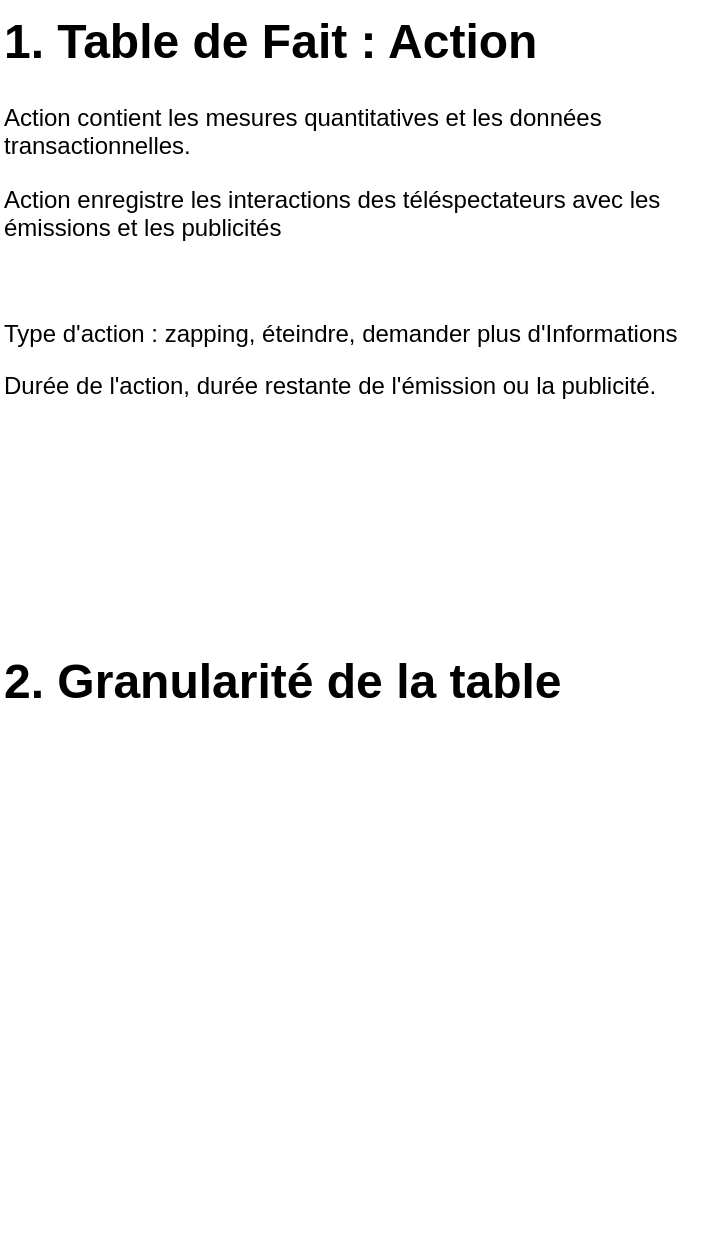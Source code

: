 <mxfile version="24.8.3" pages="4">
  <diagram id="Jc3dA74wgbEN4klZnayW" name="T_Faits">
    <mxGraphModel dx="1755" dy="749" grid="1" gridSize="10" guides="1" tooltips="1" connect="1" arrows="1" fold="1" page="1" pageScale="1" pageWidth="1169" pageHeight="827" math="0" shadow="0">
      <root>
        <mxCell id="0" />
        <mxCell id="1" parent="0" />
        <mxCell id="C0duEHI0nC4GZGa9vV8B-2" value="&lt;h1 style=&quot;margin-top: 0px;&quot;&gt;1. Table de Fait : Action&lt;/h1&gt;&lt;p&gt;Action contient les mesures quantitatives et les données transactionnelles.&lt;/p&gt;&lt;p&gt;Action enregistre les interactions des téléspectateurs avec les émissions et les publicités&lt;/p&gt;&lt;p&gt;&lt;br&gt;&lt;/p&gt;&lt;p&gt;Type d&#39;action : zapping, éteindre, demander plus d&#39;Informations&lt;/p&gt;&lt;p&gt;Durée de l&#39;action, durée restante de l&#39;émission ou la publicité.&lt;/p&gt;&lt;p&gt;&lt;br&gt;&lt;/p&gt;&lt;p&gt;&lt;br&gt;&lt;/p&gt;" style="text;html=1;whiteSpace=wrap;overflow=hidden;rounded=0;" vertex="1" parent="1">
          <mxGeometry x="-1120" y="40" width="350" height="300" as="geometry" />
        </mxCell>
        <mxCell id="C0duEHI0nC4GZGa9vV8B-3" value="&lt;h1 style=&quot;margin-top: 0px;&quot;&gt;2. Granularité de la table&lt;/h1&gt;&lt;p&gt;&lt;br&gt;&lt;/p&gt;&lt;p&gt;&lt;br&gt;&lt;/p&gt;&lt;p&gt;&lt;br&gt;&lt;/p&gt;" style="text;html=1;whiteSpace=wrap;overflow=hidden;rounded=0;" vertex="1" parent="1">
          <mxGeometry x="-1120" y="360" width="350" height="300" as="geometry" />
        </mxCell>
      </root>
    </mxGraphModel>
  </diagram>
  <diagram name="T_Dimensions" id="NBSAkkdlkh4iEh1oAEYa">
    <mxGraphModel dx="2595" dy="749" grid="1" gridSize="10" guides="1" tooltips="1" connect="1" arrows="1" fold="1" page="1" pageScale="1" pageWidth="1169" pageHeight="827" math="0" shadow="0">
      <root>
        <mxCell id="0" />
        <mxCell id="1" parent="0" />
        <mxCell id="2S9NqgQMEV8IKpl47q39-1" value="&lt;h1 style=&quot;margin-top: 0px;&quot;&gt;2. Dimension : DW&lt;/h1&gt;&lt;div style=&quot;margin-top: 3.12pt; margin-bottom: 0pt; margin-left: 0.38in; text-indent: -0.38in; direction: ltr; unicode-bidi: embed; word-break: normal; font-size: 15px;&quot;&gt;&lt;font style=&quot;font-size: 15px;&quot;&gt;&lt;span style=&quot;font-family: Arial;&quot;&gt;•&lt;/span&gt;&lt;span style=&quot;font-family: Calibri; font-weight: bold;&quot;&gt;Date&lt;/span&gt;&lt;span style=&quot;font-family: Calibri;&quot;&gt; (&lt;/span&gt;&lt;u style=&quot;&quot;&gt;&lt;span style=&quot;font-family: Calibri;&quot;&gt;CléDate&lt;/span&gt;&lt;/u&gt;&lt;span style=&quot;font-family: Calibri;&quot;&gt;, Année, Mois, &lt;/span&gt;&lt;span style=&quot;font-family: Calibri;&quot;&gt;JourDeMois&lt;/span&gt;&lt;span style=&quot;font-family: Calibri;&quot;&gt;, &lt;/span&gt;&lt;span style=&quot;font-family: Calibri;&quot;&gt;JourDeSemaine&lt;/span&gt;&lt;span style=&quot;font-family: Calibri;&quot;&gt;, &lt;/span&gt;&lt;span style=&quot;font-family: Calibri;&quot;&gt;TrancheHoraire&lt;/span&gt;&lt;span style=&quot;font-family: Calibri;&quot;&gt;, Heure, Minute)&lt;/span&gt;&lt;/font&gt;&lt;/div&gt;&lt;div style=&quot;margin-top: 3.12pt; margin-bottom: 0pt; margin-left: 0.38in; text-indent: -0.38in; direction: ltr; unicode-bidi: embed; word-break: normal; font-size: 15px;&quot;&gt;&lt;font style=&quot;font-size: 15px;&quot;&gt;&lt;font style=&quot;font-size: 15px;&quot;&gt;&lt;span style=&quot;mso-special-format:bullet;font-family:Arial&quot;&gt;•&lt;/span&gt;&lt;span style=&quot;font-family: Calibri; font-weight: bold;&quot;&gt;Foyer&lt;/span&gt;&lt;span style=&quot;font-family: Calibri;&quot;&gt; (&lt;/span&gt;&lt;u&gt;&lt;span style=&quot;font-family: Calibri;&quot;&gt;CléFoyer&lt;/span&gt;&lt;/u&gt;&lt;span style=&quot;font-family: Calibri;&quot;&gt;, &lt;/span&gt;&lt;span style=&quot;font-family: Calibri;&quot;&gt;NomAbonné&lt;/span&gt;&lt;span style=&quot;font-family: Calibri;&quot;&gt;, &lt;/span&gt;&lt;span style=&quot;font-family: Calibri;&quot;&gt;AnnéeNaissanceAbonné&lt;/span&gt;&lt;span style=&quot;font-family: Calibri;&quot;&gt;, Région, Département, District, Ville,&amp;nbsp;&lt;/span&gt;&lt;/font&gt;&lt;span style=&quot;font-family: Calibri; text-indent: -0.38in; background-color: initial;&quot;&gt;Quartier,&amp;nbsp;&lt;/span&gt;&lt;span style=&quot;text-indent: -0.38in; background-color: initial; font-family: Calibri;&quot;&gt;SituationFamille&lt;/span&gt;&lt;span style=&quot;text-indent: -0.38in; background-color: initial; font-family: Calibri;&quot;&gt;, &lt;/span&gt;&lt;span style=&quot;text-indent: -0.38in; background-color: initial; font-family: Calibri;&quot;&gt;RevenuFoyer&lt;/span&gt;&lt;span style=&quot;text-indent: -0.38in; background-color: initial; font-family: Calibri;&quot;&gt;, CS, &lt;/span&gt;&lt;span style=&quot;text-indent: -0.38in; background-color: initial; font-family: Calibri;&quot;&gt;NombreAdulte&lt;/span&gt;&lt;span style=&quot;text-indent: -0.38in; background-color: initial; font-family: Calibri;&quot;&gt;, &lt;/span&gt;&lt;span style=&quot;text-indent: -0.38in; background-color: initial; font-family: Calibri;&quot;&gt;NombreEnfant&lt;/span&gt;&lt;span style=&quot;text-indent: -0.38in; background-color: initial; font-family: Calibri;&quot;&gt;)&lt;/span&gt;&lt;/font&gt;&lt;/div&gt;&lt;p style=&quot;font-size: 15px;&quot;&gt;&lt;font style=&quot;font-size: 15px;&quot;&gt;&lt;br&gt;&lt;span style=&quot;text-indent: -0.38in; background-color: initial; font-family: Arial;&quot;&gt;•&lt;/span&gt;&lt;span style=&quot;text-indent: -0.38in; background-color: initial; font-family: Calibri; font-weight: bold;&quot;&gt;Emission&lt;/span&gt;&lt;span style=&quot;text-indent: -0.38in; background-color: initial; font-family: Calibri;&quot;&gt; (&lt;/span&gt;&lt;u style=&quot;text-indent: -0.38in; background-color: initial;&quot;&gt;&lt;span style=&quot;font-family: Calibri;&quot;&gt;CléEmission&lt;/span&gt;&lt;/u&gt;&lt;span style=&quot;text-indent: -0.38in; background-color: initial; font-family: Calibri;&quot;&gt;, Chaîne, &lt;/span&gt;&lt;span style=&quot;text-indent: -0.38in; background-color: initial; font-family: Calibri;&quot;&gt;DateDébut&lt;/span&gt;&lt;span style=&quot;text-indent: -0.38in; background-color: initial; font-family: Calibri;&quot;&gt;, &lt;/span&gt;&lt;span style=&quot;text-indent: -0.38in; background-color: initial; font-family: Calibri;&quot;&gt;DuréeSeconde&lt;/span&gt;&lt;span style=&quot;text-indent: -0.38in; background-color: initial; font-family: Calibri;&quot;&gt;, &lt;/span&gt;&lt;span style=&quot;text-indent: -0.38in; background-color: initial; font-family: Calibri;&quot;&gt;TypeEmission&lt;/span&gt;&lt;span style=&quot;text-indent: -0.38in; background-color: initial; font-family: Calibri;&quot;&gt;, Catégorie, Annonceur)&lt;/span&gt;&lt;/font&gt;&lt;/p&gt;&lt;p&gt;&lt;br&gt;&lt;/p&gt;" style="text;html=1;whiteSpace=wrap;overflow=hidden;rounded=0;" vertex="1" parent="1">
          <mxGeometry x="-1110" y="60" width="1030" height="150" as="geometry" />
        </mxCell>
        <mxCell id="lr771s7kxfpb9T7Rhikq-1" value="Date" style="swimlane;fontStyle=0;childLayout=stackLayout;horizontal=1;startSize=26;fillColor=none;horizontalStack=0;resizeParent=1;resizeParentMax=0;resizeLast=0;collapsible=1;marginBottom=0;whiteSpace=wrap;html=1;" vertex="1" parent="1">
          <mxGeometry x="-1080" y="314" width="140" height="234" as="geometry" />
        </mxCell>
        <mxCell id="lr771s7kxfpb9T7Rhikq-2" value="CléDate" style="text;strokeColor=none;fillColor=none;align=left;verticalAlign=top;spacingLeft=4;spacingRight=4;overflow=hidden;rotatable=0;points=[[0,0.5],[1,0.5]];portConstraint=eastwest;whiteSpace=wrap;html=1;" vertex="1" parent="lr771s7kxfpb9T7Rhikq-1">
          <mxGeometry y="26" width="140" height="26" as="geometry" />
        </mxCell>
        <mxCell id="lr771s7kxfpb9T7Rhikq-3" value="Année" style="text;strokeColor=none;fillColor=none;align=left;verticalAlign=top;spacingLeft=4;spacingRight=4;overflow=hidden;rotatable=0;points=[[0,0.5],[1,0.5]];portConstraint=eastwest;whiteSpace=wrap;html=1;" vertex="1" parent="lr771s7kxfpb9T7Rhikq-1">
          <mxGeometry y="52" width="140" height="26" as="geometry" />
        </mxCell>
        <mxCell id="lr771s7kxfpb9T7Rhikq-4" value="Mois" style="text;strokeColor=none;fillColor=none;align=left;verticalAlign=top;spacingLeft=4;spacingRight=4;overflow=hidden;rotatable=0;points=[[0,0.5],[1,0.5]];portConstraint=eastwest;whiteSpace=wrap;html=1;" vertex="1" parent="lr771s7kxfpb9T7Rhikq-1">
          <mxGeometry y="78" width="140" height="26" as="geometry" />
        </mxCell>
        <mxCell id="lr771s7kxfpb9T7Rhikq-5" value="JourDeMois" style="text;strokeColor=none;fillColor=none;align=left;verticalAlign=top;spacingLeft=4;spacingRight=4;overflow=hidden;rotatable=0;points=[[0,0.5],[1,0.5]];portConstraint=eastwest;whiteSpace=wrap;html=1;" vertex="1" parent="lr771s7kxfpb9T7Rhikq-1">
          <mxGeometry y="104" width="140" height="26" as="geometry" />
        </mxCell>
        <mxCell id="lr771s7kxfpb9T7Rhikq-6" value="JoursDeSemaine" style="text;strokeColor=none;fillColor=none;align=left;verticalAlign=top;spacingLeft=4;spacingRight=4;overflow=hidden;rotatable=0;points=[[0,0.5],[1,0.5]];portConstraint=eastwest;whiteSpace=wrap;html=1;" vertex="1" parent="lr771s7kxfpb9T7Rhikq-1">
          <mxGeometry y="130" width="140" height="26" as="geometry" />
        </mxCell>
        <mxCell id="lr771s7kxfpb9T7Rhikq-7" value="TrancheHoraire" style="text;strokeColor=none;fillColor=none;align=left;verticalAlign=top;spacingLeft=4;spacingRight=4;overflow=hidden;rotatable=0;points=[[0,0.5],[1,0.5]];portConstraint=eastwest;whiteSpace=wrap;html=1;" vertex="1" parent="lr771s7kxfpb9T7Rhikq-1">
          <mxGeometry y="156" width="140" height="26" as="geometry" />
        </mxCell>
        <mxCell id="lr771s7kxfpb9T7Rhikq-8" value="Heure" style="text;strokeColor=none;fillColor=none;align=left;verticalAlign=top;spacingLeft=4;spacingRight=4;overflow=hidden;rotatable=0;points=[[0,0.5],[1,0.5]];portConstraint=eastwest;whiteSpace=wrap;html=1;" vertex="1" parent="lr771s7kxfpb9T7Rhikq-1">
          <mxGeometry y="182" width="140" height="26" as="geometry" />
        </mxCell>
        <mxCell id="lr771s7kxfpb9T7Rhikq-9" value="Minutes" style="text;strokeColor=none;fillColor=none;align=left;verticalAlign=top;spacingLeft=4;spacingRight=4;overflow=hidden;rotatable=0;points=[[0,0.5],[1,0.5]];portConstraint=eastwest;whiteSpace=wrap;html=1;" vertex="1" parent="lr771s7kxfpb9T7Rhikq-1">
          <mxGeometry y="208" width="140" height="26" as="geometry" />
        </mxCell>
        <mxCell id="lr771s7kxfpb9T7Rhikq-10" value="Foyer" style="swimlane;fontStyle=0;childLayout=stackLayout;horizontal=1;startSize=26;fillColor=none;horizontalStack=0;resizeParent=1;resizeParentMax=0;resizeLast=0;collapsible=1;marginBottom=0;whiteSpace=wrap;html=1;" vertex="1" parent="1">
          <mxGeometry x="-860" y="280" width="140" height="364" as="geometry" />
        </mxCell>
        <mxCell id="lr771s7kxfpb9T7Rhikq-11" value="CléFoyer" style="text;strokeColor=none;fillColor=none;align=left;verticalAlign=top;spacingLeft=4;spacingRight=4;overflow=hidden;rotatable=0;points=[[0,0.5],[1,0.5]];portConstraint=eastwest;whiteSpace=wrap;html=1;" vertex="1" parent="lr771s7kxfpb9T7Rhikq-10">
          <mxGeometry y="26" width="140" height="26" as="geometry" />
        </mxCell>
        <mxCell id="lr771s7kxfpb9T7Rhikq-12" value="NomAbonné" style="text;strokeColor=none;fillColor=none;align=left;verticalAlign=top;spacingLeft=4;spacingRight=4;overflow=hidden;rotatable=0;points=[[0,0.5],[1,0.5]];portConstraint=eastwest;whiteSpace=wrap;html=1;" vertex="1" parent="lr771s7kxfpb9T7Rhikq-10">
          <mxGeometry y="52" width="140" height="26" as="geometry" />
        </mxCell>
        <mxCell id="lr771s7kxfpb9T7Rhikq-13" value="NombreAdulte" style="text;strokeColor=none;fillColor=none;align=left;verticalAlign=top;spacingLeft=4;spacingRight=4;overflow=hidden;rotatable=0;points=[[0,0.5],[1,0.5]];portConstraint=eastwest;whiteSpace=wrap;html=1;" vertex="1" parent="lr771s7kxfpb9T7Rhikq-10">
          <mxGeometry y="78" width="140" height="26" as="geometry" />
        </mxCell>
        <mxCell id="lr771s7kxfpb9T7Rhikq-14" value="Région" style="text;strokeColor=none;fillColor=none;align=left;verticalAlign=top;spacingLeft=4;spacingRight=4;overflow=hidden;rotatable=0;points=[[0,0.5],[1,0.5]];portConstraint=eastwest;whiteSpace=wrap;html=1;" vertex="1" parent="lr771s7kxfpb9T7Rhikq-10">
          <mxGeometry y="104" width="140" height="26" as="geometry" />
        </mxCell>
        <mxCell id="lr771s7kxfpb9T7Rhikq-15" value="Département" style="text;strokeColor=none;fillColor=none;align=left;verticalAlign=top;spacingLeft=4;spacingRight=4;overflow=hidden;rotatable=0;points=[[0,0.5],[1,0.5]];portConstraint=eastwest;whiteSpace=wrap;html=1;" vertex="1" parent="lr771s7kxfpb9T7Rhikq-10">
          <mxGeometry y="130" width="140" height="26" as="geometry" />
        </mxCell>
        <mxCell id="lr771s7kxfpb9T7Rhikq-16" value="District" style="text;strokeColor=none;fillColor=none;align=left;verticalAlign=top;spacingLeft=4;spacingRight=4;overflow=hidden;rotatable=0;points=[[0,0.5],[1,0.5]];portConstraint=eastwest;whiteSpace=wrap;html=1;" vertex="1" parent="lr771s7kxfpb9T7Rhikq-10">
          <mxGeometry y="156" width="140" height="26" as="geometry" />
        </mxCell>
        <mxCell id="lr771s7kxfpb9T7Rhikq-17" value="Ville" style="text;strokeColor=none;fillColor=none;align=left;verticalAlign=top;spacingLeft=4;spacingRight=4;overflow=hidden;rotatable=0;points=[[0,0.5],[1,0.5]];portConstraint=eastwest;whiteSpace=wrap;html=1;" vertex="1" parent="lr771s7kxfpb9T7Rhikq-10">
          <mxGeometry y="182" width="140" height="26" as="geometry" />
        </mxCell>
        <mxCell id="lr771s7kxfpb9T7Rhikq-18" value="Quartier" style="text;strokeColor=none;fillColor=none;align=left;verticalAlign=top;spacingLeft=4;spacingRight=4;overflow=hidden;rotatable=0;points=[[0,0.5],[1,0.5]];portConstraint=eastwest;whiteSpace=wrap;html=1;" vertex="1" parent="lr771s7kxfpb9T7Rhikq-10">
          <mxGeometry y="208" width="140" height="26" as="geometry" />
        </mxCell>
        <mxCell id="lr771s7kxfpb9T7Rhikq-19" value="SituationFamille" style="text;strokeColor=none;fillColor=none;align=left;verticalAlign=top;spacingLeft=4;spacingRight=4;overflow=hidden;rotatable=0;points=[[0,0.5],[1,0.5]];portConstraint=eastwest;whiteSpace=wrap;html=1;" vertex="1" parent="lr771s7kxfpb9T7Rhikq-10">
          <mxGeometry y="234" width="140" height="26" as="geometry" />
        </mxCell>
        <mxCell id="lr771s7kxfpb9T7Rhikq-20" value="RevenuFoyer" style="text;strokeColor=none;fillColor=none;align=left;verticalAlign=top;spacingLeft=4;spacingRight=4;overflow=hidden;rotatable=0;points=[[0,0.5],[1,0.5]];portConstraint=eastwest;whiteSpace=wrap;html=1;" vertex="1" parent="lr771s7kxfpb9T7Rhikq-10">
          <mxGeometry y="260" width="140" height="26" as="geometry" />
        </mxCell>
        <mxCell id="lr771s7kxfpb9T7Rhikq-21" value="Cs" style="text;strokeColor=none;fillColor=none;align=left;verticalAlign=top;spacingLeft=4;spacingRight=4;overflow=hidden;rotatable=0;points=[[0,0.5],[1,0.5]];portConstraint=eastwest;whiteSpace=wrap;html=1;" vertex="1" parent="lr771s7kxfpb9T7Rhikq-10">
          <mxGeometry y="286" width="140" height="26" as="geometry" />
        </mxCell>
        <mxCell id="lr771s7kxfpb9T7Rhikq-22" value="NombreAdulte" style="text;strokeColor=none;fillColor=none;align=left;verticalAlign=top;spacingLeft=4;spacingRight=4;overflow=hidden;rotatable=0;points=[[0,0.5],[1,0.5]];portConstraint=eastwest;whiteSpace=wrap;html=1;" vertex="1" parent="lr771s7kxfpb9T7Rhikq-10">
          <mxGeometry y="312" width="140" height="26" as="geometry" />
        </mxCell>
        <mxCell id="lr771s7kxfpb9T7Rhikq-23" value="NombreEnfant" style="text;strokeColor=none;fillColor=none;align=left;verticalAlign=top;spacingLeft=4;spacingRight=4;overflow=hidden;rotatable=0;points=[[0,0.5],[1,0.5]];portConstraint=eastwest;whiteSpace=wrap;html=1;" vertex="1" parent="lr771s7kxfpb9T7Rhikq-10">
          <mxGeometry y="338" width="140" height="26" as="geometry" />
        </mxCell>
        <mxCell id="lr771s7kxfpb9T7Rhikq-24" value="Emission" style="swimlane;fontStyle=0;childLayout=stackLayout;horizontal=1;startSize=26;fillColor=none;horizontalStack=0;resizeParent=1;resizeParentMax=0;resizeLast=0;collapsible=1;marginBottom=0;whiteSpace=wrap;html=1;" vertex="1" parent="1">
          <mxGeometry x="-640" y="449" width="140" height="208" as="geometry" />
        </mxCell>
        <mxCell id="lr771s7kxfpb9T7Rhikq-25" value="CléEmission" style="text;strokeColor=none;fillColor=none;align=left;verticalAlign=top;spacingLeft=4;spacingRight=4;overflow=hidden;rotatable=0;points=[[0,0.5],[1,0.5]];portConstraint=eastwest;whiteSpace=wrap;html=1;" vertex="1" parent="lr771s7kxfpb9T7Rhikq-24">
          <mxGeometry y="26" width="140" height="26" as="geometry" />
        </mxCell>
        <mxCell id="lr771s7kxfpb9T7Rhikq-26" value="Chaîne" style="text;strokeColor=none;fillColor=none;align=left;verticalAlign=top;spacingLeft=4;spacingRight=4;overflow=hidden;rotatable=0;points=[[0,0.5],[1,0.5]];portConstraint=eastwest;whiteSpace=wrap;html=1;" vertex="1" parent="lr771s7kxfpb9T7Rhikq-24">
          <mxGeometry y="52" width="140" height="26" as="geometry" />
        </mxCell>
        <mxCell id="lr771s7kxfpb9T7Rhikq-27" value="DateDébut" style="text;strokeColor=none;fillColor=none;align=left;verticalAlign=top;spacingLeft=4;spacingRight=4;overflow=hidden;rotatable=0;points=[[0,0.5],[1,0.5]];portConstraint=eastwest;whiteSpace=wrap;html=1;" vertex="1" parent="lr771s7kxfpb9T7Rhikq-24">
          <mxGeometry y="78" width="140" height="26" as="geometry" />
        </mxCell>
        <mxCell id="lr771s7kxfpb9T7Rhikq-28" value="DuréeSeconde" style="text;strokeColor=none;fillColor=none;align=left;verticalAlign=top;spacingLeft=4;spacingRight=4;overflow=hidden;rotatable=0;points=[[0,0.5],[1,0.5]];portConstraint=eastwest;whiteSpace=wrap;html=1;" vertex="1" parent="lr771s7kxfpb9T7Rhikq-24">
          <mxGeometry y="104" width="140" height="26" as="geometry" />
        </mxCell>
        <mxCell id="lr771s7kxfpb9T7Rhikq-29" value="TypeEmission" style="text;strokeColor=none;fillColor=none;align=left;verticalAlign=top;spacingLeft=4;spacingRight=4;overflow=hidden;rotatable=0;points=[[0,0.5],[1,0.5]];portConstraint=eastwest;whiteSpace=wrap;html=1;" vertex="1" parent="lr771s7kxfpb9T7Rhikq-24">
          <mxGeometry y="130" width="140" height="26" as="geometry" />
        </mxCell>
        <mxCell id="lr771s7kxfpb9T7Rhikq-30" value="Catégorie" style="text;strokeColor=none;fillColor=none;align=left;verticalAlign=top;spacingLeft=4;spacingRight=4;overflow=hidden;rotatable=0;points=[[0,0.5],[1,0.5]];portConstraint=eastwest;whiteSpace=wrap;html=1;" vertex="1" parent="lr771s7kxfpb9T7Rhikq-24">
          <mxGeometry y="156" width="140" height="26" as="geometry" />
        </mxCell>
        <mxCell id="lr771s7kxfpb9T7Rhikq-31" value="Annonceur" style="text;strokeColor=none;fillColor=none;align=left;verticalAlign=top;spacingLeft=4;spacingRight=4;overflow=hidden;rotatable=0;points=[[0,0.5],[1,0.5]];portConstraint=eastwest;whiteSpace=wrap;html=1;" vertex="1" parent="lr771s7kxfpb9T7Rhikq-24">
          <mxGeometry y="182" width="140" height="26" as="geometry" />
        </mxCell>
        <mxCell id="lr771s7kxfpb9T7Rhikq-32" value="Action" style="swimlane;fontStyle=0;childLayout=stackLayout;horizontal=1;startSize=26;fillColor=none;horizontalStack=0;resizeParent=1;resizeParentMax=0;resizeLast=0;collapsible=1;marginBottom=0;whiteSpace=wrap;html=1;" vertex="1" parent="1">
          <mxGeometry x="-430" y="514" width="140" height="182" as="geometry" />
        </mxCell>
        <mxCell id="lr771s7kxfpb9T7Rhikq-33" value="CléDate" style="text;strokeColor=none;fillColor=none;align=left;verticalAlign=top;spacingLeft=4;spacingRight=4;overflow=hidden;rotatable=0;points=[[0,0.5],[1,0.5]];portConstraint=eastwest;whiteSpace=wrap;html=1;" vertex="1" parent="lr771s7kxfpb9T7Rhikq-32">
          <mxGeometry y="26" width="140" height="26" as="geometry" />
        </mxCell>
        <mxCell id="lr771s7kxfpb9T7Rhikq-34" value="CléFoyer" style="text;strokeColor=none;fillColor=none;align=left;verticalAlign=top;spacingLeft=4;spacingRight=4;overflow=hidden;rotatable=0;points=[[0,0.5],[1,0.5]];portConstraint=eastwest;whiteSpace=wrap;html=1;" vertex="1" parent="lr771s7kxfpb9T7Rhikq-32">
          <mxGeometry y="52" width="140" height="26" as="geometry" />
        </mxCell>
        <mxCell id="lr771s7kxfpb9T7Rhikq-35" value="CléEmission" style="text;strokeColor=none;fillColor=none;align=left;verticalAlign=top;spacingLeft=4;spacingRight=4;overflow=hidden;rotatable=0;points=[[0,0.5],[1,0.5]];portConstraint=eastwest;whiteSpace=wrap;html=1;" vertex="1" parent="lr771s7kxfpb9T7Rhikq-32">
          <mxGeometry y="78" width="140" height="26" as="geometry" />
        </mxCell>
        <mxCell id="lr771s7kxfpb9T7Rhikq-36" value="TypeAction" style="text;strokeColor=none;fillColor=none;align=left;verticalAlign=top;spacingLeft=4;spacingRight=4;overflow=hidden;rotatable=0;points=[[0,0.5],[1,0.5]];portConstraint=eastwest;whiteSpace=wrap;html=1;" vertex="1" parent="lr771s7kxfpb9T7Rhikq-32">
          <mxGeometry y="104" width="140" height="26" as="geometry" />
        </mxCell>
        <mxCell id="lr771s7kxfpb9T7Rhikq-37" value="DuréeAction" style="text;strokeColor=none;fillColor=none;align=left;verticalAlign=top;spacingLeft=4;spacingRight=4;overflow=hidden;rotatable=0;points=[[0,0.5],[1,0.5]];portConstraint=eastwest;whiteSpace=wrap;html=1;" vertex="1" parent="lr771s7kxfpb9T7Rhikq-32">
          <mxGeometry y="130" width="140" height="26" as="geometry" />
        </mxCell>
        <mxCell id="lr771s7kxfpb9T7Rhikq-38" value="DuréeRestante" style="text;strokeColor=none;fillColor=none;align=left;verticalAlign=top;spacingLeft=4;spacingRight=4;overflow=hidden;rotatable=0;points=[[0,0.5],[1,0.5]];portConstraint=eastwest;whiteSpace=wrap;html=1;" vertex="1" parent="lr771s7kxfpb9T7Rhikq-32">
          <mxGeometry y="156" width="140" height="26" as="geometry" />
        </mxCell>
      </root>
    </mxGraphModel>
  </diagram>
  <diagram id="wRgZQGKLZL-WSiqT8U2n" name="Modèle en Etoile">
    <mxGraphModel dx="1426" dy="749" grid="1" gridSize="10" guides="1" tooltips="1" connect="1" arrows="1" fold="1" page="1" pageScale="1" pageWidth="1169" pageHeight="827" math="0" shadow="0">
      <root>
        <mxCell id="0" />
        <mxCell id="1" parent="0" />
        <mxCell id="DivL56Sg8IcuyM82xLyR-1" value="Date" style="swimlane;fontStyle=0;childLayout=stackLayout;horizontal=1;startSize=26;fillColor=none;horizontalStack=0;resizeParent=1;resizeParentMax=0;resizeLast=0;collapsible=1;marginBottom=0;whiteSpace=wrap;html=1;" vertex="1" parent="1">
          <mxGeometry x="40" y="160" width="140" height="234" as="geometry" />
        </mxCell>
        <mxCell id="DivL56Sg8IcuyM82xLyR-2" value="CléDate" style="text;strokeColor=none;fillColor=none;align=left;verticalAlign=top;spacingLeft=4;spacingRight=4;overflow=hidden;rotatable=0;points=[[0,0.5],[1,0.5]];portConstraint=eastwest;whiteSpace=wrap;html=1;" vertex="1" parent="DivL56Sg8IcuyM82xLyR-1">
          <mxGeometry y="26" width="140" height="26" as="geometry" />
        </mxCell>
        <mxCell id="DivL56Sg8IcuyM82xLyR-3" value="Année" style="text;strokeColor=none;fillColor=none;align=left;verticalAlign=top;spacingLeft=4;spacingRight=4;overflow=hidden;rotatable=0;points=[[0,0.5],[1,0.5]];portConstraint=eastwest;whiteSpace=wrap;html=1;" vertex="1" parent="DivL56Sg8IcuyM82xLyR-1">
          <mxGeometry y="52" width="140" height="26" as="geometry" />
        </mxCell>
        <mxCell id="DivL56Sg8IcuyM82xLyR-4" value="Mois" style="text;strokeColor=none;fillColor=none;align=left;verticalAlign=top;spacingLeft=4;spacingRight=4;overflow=hidden;rotatable=0;points=[[0,0.5],[1,0.5]];portConstraint=eastwest;whiteSpace=wrap;html=1;" vertex="1" parent="DivL56Sg8IcuyM82xLyR-1">
          <mxGeometry y="78" width="140" height="26" as="geometry" />
        </mxCell>
        <mxCell id="DivL56Sg8IcuyM82xLyR-5" value="JourDeMois" style="text;strokeColor=none;fillColor=none;align=left;verticalAlign=top;spacingLeft=4;spacingRight=4;overflow=hidden;rotatable=0;points=[[0,0.5],[1,0.5]];portConstraint=eastwest;whiteSpace=wrap;html=1;" vertex="1" parent="DivL56Sg8IcuyM82xLyR-1">
          <mxGeometry y="104" width="140" height="26" as="geometry" />
        </mxCell>
        <mxCell id="DivL56Sg8IcuyM82xLyR-6" value="JoursDeSemaine" style="text;strokeColor=none;fillColor=none;align=left;verticalAlign=top;spacingLeft=4;spacingRight=4;overflow=hidden;rotatable=0;points=[[0,0.5],[1,0.5]];portConstraint=eastwest;whiteSpace=wrap;html=1;" vertex="1" parent="DivL56Sg8IcuyM82xLyR-1">
          <mxGeometry y="130" width="140" height="26" as="geometry" />
        </mxCell>
        <mxCell id="DivL56Sg8IcuyM82xLyR-7" value="TrancheHoraire" style="text;strokeColor=none;fillColor=none;align=left;verticalAlign=top;spacingLeft=4;spacingRight=4;overflow=hidden;rotatable=0;points=[[0,0.5],[1,0.5]];portConstraint=eastwest;whiteSpace=wrap;html=1;" vertex="1" parent="DivL56Sg8IcuyM82xLyR-1">
          <mxGeometry y="156" width="140" height="26" as="geometry" />
        </mxCell>
        <mxCell id="DivL56Sg8IcuyM82xLyR-8" value="Heure" style="text;strokeColor=none;fillColor=none;align=left;verticalAlign=top;spacingLeft=4;spacingRight=4;overflow=hidden;rotatable=0;points=[[0,0.5],[1,0.5]];portConstraint=eastwest;whiteSpace=wrap;html=1;" vertex="1" parent="DivL56Sg8IcuyM82xLyR-1">
          <mxGeometry y="182" width="140" height="26" as="geometry" />
        </mxCell>
        <mxCell id="DivL56Sg8IcuyM82xLyR-9" value="Minutes" style="text;strokeColor=none;fillColor=none;align=left;verticalAlign=top;spacingLeft=4;spacingRight=4;overflow=hidden;rotatable=0;points=[[0,0.5],[1,0.5]];portConstraint=eastwest;whiteSpace=wrap;html=1;" vertex="1" parent="DivL56Sg8IcuyM82xLyR-1">
          <mxGeometry y="208" width="140" height="26" as="geometry" />
        </mxCell>
        <mxCell id="DivL56Sg8IcuyM82xLyR-10" value="Foyer" style="swimlane;fontStyle=0;childLayout=stackLayout;horizontal=1;startSize=26;fillColor=none;horizontalStack=0;resizeParent=1;resizeParentMax=0;resizeLast=0;collapsible=1;marginBottom=0;whiteSpace=wrap;html=1;" vertex="1" parent="1">
          <mxGeometry x="920" y="160" width="140" height="364" as="geometry" />
        </mxCell>
        <mxCell id="DivL56Sg8IcuyM82xLyR-11" value="CléFoyer" style="text;strokeColor=none;fillColor=none;align=left;verticalAlign=top;spacingLeft=4;spacingRight=4;overflow=hidden;rotatable=0;points=[[0,0.5],[1,0.5]];portConstraint=eastwest;whiteSpace=wrap;html=1;" vertex="1" parent="DivL56Sg8IcuyM82xLyR-10">
          <mxGeometry y="26" width="140" height="26" as="geometry" />
        </mxCell>
        <mxCell id="DivL56Sg8IcuyM82xLyR-12" value="NomAbonné" style="text;strokeColor=none;fillColor=none;align=left;verticalAlign=top;spacingLeft=4;spacingRight=4;overflow=hidden;rotatable=0;points=[[0,0.5],[1,0.5]];portConstraint=eastwest;whiteSpace=wrap;html=1;" vertex="1" parent="DivL56Sg8IcuyM82xLyR-10">
          <mxGeometry y="52" width="140" height="26" as="geometry" />
        </mxCell>
        <mxCell id="DivL56Sg8IcuyM82xLyR-13" value="NombreAdulte" style="text;strokeColor=none;fillColor=none;align=left;verticalAlign=top;spacingLeft=4;spacingRight=4;overflow=hidden;rotatable=0;points=[[0,0.5],[1,0.5]];portConstraint=eastwest;whiteSpace=wrap;html=1;" vertex="1" parent="DivL56Sg8IcuyM82xLyR-10">
          <mxGeometry y="78" width="140" height="26" as="geometry" />
        </mxCell>
        <mxCell id="DivL56Sg8IcuyM82xLyR-14" value="Région" style="text;strokeColor=none;fillColor=none;align=left;verticalAlign=top;spacingLeft=4;spacingRight=4;overflow=hidden;rotatable=0;points=[[0,0.5],[1,0.5]];portConstraint=eastwest;whiteSpace=wrap;html=1;" vertex="1" parent="DivL56Sg8IcuyM82xLyR-10">
          <mxGeometry y="104" width="140" height="26" as="geometry" />
        </mxCell>
        <mxCell id="DivL56Sg8IcuyM82xLyR-15" value="Département" style="text;strokeColor=none;fillColor=none;align=left;verticalAlign=top;spacingLeft=4;spacingRight=4;overflow=hidden;rotatable=0;points=[[0,0.5],[1,0.5]];portConstraint=eastwest;whiteSpace=wrap;html=1;" vertex="1" parent="DivL56Sg8IcuyM82xLyR-10">
          <mxGeometry y="130" width="140" height="26" as="geometry" />
        </mxCell>
        <mxCell id="DivL56Sg8IcuyM82xLyR-16" value="District" style="text;strokeColor=none;fillColor=none;align=left;verticalAlign=top;spacingLeft=4;spacingRight=4;overflow=hidden;rotatable=0;points=[[0,0.5],[1,0.5]];portConstraint=eastwest;whiteSpace=wrap;html=1;" vertex="1" parent="DivL56Sg8IcuyM82xLyR-10">
          <mxGeometry y="156" width="140" height="26" as="geometry" />
        </mxCell>
        <mxCell id="DivL56Sg8IcuyM82xLyR-17" value="Ville" style="text;strokeColor=none;fillColor=none;align=left;verticalAlign=top;spacingLeft=4;spacingRight=4;overflow=hidden;rotatable=0;points=[[0,0.5],[1,0.5]];portConstraint=eastwest;whiteSpace=wrap;html=1;" vertex="1" parent="DivL56Sg8IcuyM82xLyR-10">
          <mxGeometry y="182" width="140" height="26" as="geometry" />
        </mxCell>
        <mxCell id="DivL56Sg8IcuyM82xLyR-18" value="Quartier" style="text;strokeColor=none;fillColor=none;align=left;verticalAlign=top;spacingLeft=4;spacingRight=4;overflow=hidden;rotatable=0;points=[[0,0.5],[1,0.5]];portConstraint=eastwest;whiteSpace=wrap;html=1;" vertex="1" parent="DivL56Sg8IcuyM82xLyR-10">
          <mxGeometry y="208" width="140" height="26" as="geometry" />
        </mxCell>
        <mxCell id="DivL56Sg8IcuyM82xLyR-19" value="SituationFamille" style="text;strokeColor=none;fillColor=none;align=left;verticalAlign=top;spacingLeft=4;spacingRight=4;overflow=hidden;rotatable=0;points=[[0,0.5],[1,0.5]];portConstraint=eastwest;whiteSpace=wrap;html=1;" vertex="1" parent="DivL56Sg8IcuyM82xLyR-10">
          <mxGeometry y="234" width="140" height="26" as="geometry" />
        </mxCell>
        <mxCell id="DivL56Sg8IcuyM82xLyR-20" value="RevenuFoyer" style="text;strokeColor=none;fillColor=none;align=left;verticalAlign=top;spacingLeft=4;spacingRight=4;overflow=hidden;rotatable=0;points=[[0,0.5],[1,0.5]];portConstraint=eastwest;whiteSpace=wrap;html=1;" vertex="1" parent="DivL56Sg8IcuyM82xLyR-10">
          <mxGeometry y="260" width="140" height="26" as="geometry" />
        </mxCell>
        <mxCell id="DivL56Sg8IcuyM82xLyR-21" value="Cs" style="text;strokeColor=none;fillColor=none;align=left;verticalAlign=top;spacingLeft=4;spacingRight=4;overflow=hidden;rotatable=0;points=[[0,0.5],[1,0.5]];portConstraint=eastwest;whiteSpace=wrap;html=1;" vertex="1" parent="DivL56Sg8IcuyM82xLyR-10">
          <mxGeometry y="286" width="140" height="26" as="geometry" />
        </mxCell>
        <mxCell id="DivL56Sg8IcuyM82xLyR-22" value="NombreAdulte" style="text;strokeColor=none;fillColor=none;align=left;verticalAlign=top;spacingLeft=4;spacingRight=4;overflow=hidden;rotatable=0;points=[[0,0.5],[1,0.5]];portConstraint=eastwest;whiteSpace=wrap;html=1;" vertex="1" parent="DivL56Sg8IcuyM82xLyR-10">
          <mxGeometry y="312" width="140" height="26" as="geometry" />
        </mxCell>
        <mxCell id="DivL56Sg8IcuyM82xLyR-23" value="NombreEnfant" style="text;strokeColor=none;fillColor=none;align=left;verticalAlign=top;spacingLeft=4;spacingRight=4;overflow=hidden;rotatable=0;points=[[0,0.5],[1,0.5]];portConstraint=eastwest;whiteSpace=wrap;html=1;" vertex="1" parent="DivL56Sg8IcuyM82xLyR-10">
          <mxGeometry y="338" width="140" height="26" as="geometry" />
        </mxCell>
        <mxCell id="DivL56Sg8IcuyM82xLyR-24" value="Emission" style="swimlane;fontStyle=0;childLayout=stackLayout;horizontal=1;startSize=26;fillColor=none;horizontalStack=0;resizeParent=1;resizeParentMax=0;resizeLast=0;collapsible=1;marginBottom=0;whiteSpace=wrap;html=1;" vertex="1" parent="1">
          <mxGeometry x="490" y="570" width="140" height="208" as="geometry" />
        </mxCell>
        <mxCell id="DivL56Sg8IcuyM82xLyR-25" value="CléEmission" style="text;strokeColor=none;fillColor=none;align=left;verticalAlign=top;spacingLeft=4;spacingRight=4;overflow=hidden;rotatable=0;points=[[0,0.5],[1,0.5]];portConstraint=eastwest;whiteSpace=wrap;html=1;" vertex="1" parent="DivL56Sg8IcuyM82xLyR-24">
          <mxGeometry y="26" width="140" height="26" as="geometry" />
        </mxCell>
        <mxCell id="DivL56Sg8IcuyM82xLyR-26" value="Chaîne" style="text;strokeColor=none;fillColor=none;align=left;verticalAlign=top;spacingLeft=4;spacingRight=4;overflow=hidden;rotatable=0;points=[[0,0.5],[1,0.5]];portConstraint=eastwest;whiteSpace=wrap;html=1;" vertex="1" parent="DivL56Sg8IcuyM82xLyR-24">
          <mxGeometry y="52" width="140" height="26" as="geometry" />
        </mxCell>
        <mxCell id="DivL56Sg8IcuyM82xLyR-27" value="DateDébut" style="text;strokeColor=none;fillColor=none;align=left;verticalAlign=top;spacingLeft=4;spacingRight=4;overflow=hidden;rotatable=0;points=[[0,0.5],[1,0.5]];portConstraint=eastwest;whiteSpace=wrap;html=1;" vertex="1" parent="DivL56Sg8IcuyM82xLyR-24">
          <mxGeometry y="78" width="140" height="26" as="geometry" />
        </mxCell>
        <mxCell id="DivL56Sg8IcuyM82xLyR-28" value="DuréeSeconde" style="text;strokeColor=none;fillColor=none;align=left;verticalAlign=top;spacingLeft=4;spacingRight=4;overflow=hidden;rotatable=0;points=[[0,0.5],[1,0.5]];portConstraint=eastwest;whiteSpace=wrap;html=1;" vertex="1" parent="DivL56Sg8IcuyM82xLyR-24">
          <mxGeometry y="104" width="140" height="26" as="geometry" />
        </mxCell>
        <mxCell id="DivL56Sg8IcuyM82xLyR-29" value="TypeEmission" style="text;strokeColor=none;fillColor=none;align=left;verticalAlign=top;spacingLeft=4;spacingRight=4;overflow=hidden;rotatable=0;points=[[0,0.5],[1,0.5]];portConstraint=eastwest;whiteSpace=wrap;html=1;" vertex="1" parent="DivL56Sg8IcuyM82xLyR-24">
          <mxGeometry y="130" width="140" height="26" as="geometry" />
        </mxCell>
        <mxCell id="DivL56Sg8IcuyM82xLyR-30" value="Catégorie" style="text;strokeColor=none;fillColor=none;align=left;verticalAlign=top;spacingLeft=4;spacingRight=4;overflow=hidden;rotatable=0;points=[[0,0.5],[1,0.5]];portConstraint=eastwest;whiteSpace=wrap;html=1;" vertex="1" parent="DivL56Sg8IcuyM82xLyR-24">
          <mxGeometry y="156" width="140" height="26" as="geometry" />
        </mxCell>
        <mxCell id="DivL56Sg8IcuyM82xLyR-31" value="Annonceur" style="text;strokeColor=none;fillColor=none;align=left;verticalAlign=top;spacingLeft=4;spacingRight=4;overflow=hidden;rotatable=0;points=[[0,0.5],[1,0.5]];portConstraint=eastwest;whiteSpace=wrap;html=1;" vertex="1" parent="DivL56Sg8IcuyM82xLyR-24">
          <mxGeometry y="182" width="140" height="26" as="geometry" />
        </mxCell>
        <mxCell id="DivL56Sg8IcuyM82xLyR-32" value="Action" style="swimlane;fontStyle=0;childLayout=stackLayout;horizontal=1;startSize=26;fillColor=none;horizontalStack=0;resizeParent=1;resizeParentMax=0;resizeLast=0;collapsible=1;marginBottom=0;whiteSpace=wrap;html=1;" vertex="1" parent="1">
          <mxGeometry x="500" y="180" width="140" height="182" as="geometry" />
        </mxCell>
        <mxCell id="DivL56Sg8IcuyM82xLyR-33" value="CléDate" style="text;strokeColor=none;fillColor=none;align=left;verticalAlign=top;spacingLeft=4;spacingRight=4;overflow=hidden;rotatable=0;points=[[0,0.5],[1,0.5]];portConstraint=eastwest;whiteSpace=wrap;html=1;" vertex="1" parent="DivL56Sg8IcuyM82xLyR-32">
          <mxGeometry y="26" width="140" height="26" as="geometry" />
        </mxCell>
        <mxCell id="DivL56Sg8IcuyM82xLyR-34" value="CléFoyer" style="text;strokeColor=none;fillColor=none;align=left;verticalAlign=top;spacingLeft=4;spacingRight=4;overflow=hidden;rotatable=0;points=[[0,0.5],[1,0.5]];portConstraint=eastwest;whiteSpace=wrap;html=1;" vertex="1" parent="DivL56Sg8IcuyM82xLyR-32">
          <mxGeometry y="52" width="140" height="26" as="geometry" />
        </mxCell>
        <mxCell id="DivL56Sg8IcuyM82xLyR-35" value="CléEmission" style="text;strokeColor=none;fillColor=none;align=left;verticalAlign=top;spacingLeft=4;spacingRight=4;overflow=hidden;rotatable=0;points=[[0,0.5],[1,0.5]];portConstraint=eastwest;whiteSpace=wrap;html=1;" vertex="1" parent="DivL56Sg8IcuyM82xLyR-32">
          <mxGeometry y="78" width="140" height="26" as="geometry" />
        </mxCell>
        <mxCell id="DivL56Sg8IcuyM82xLyR-36" value="TypeAction" style="text;strokeColor=none;fillColor=none;align=left;verticalAlign=top;spacingLeft=4;spacingRight=4;overflow=hidden;rotatable=0;points=[[0,0.5],[1,0.5]];portConstraint=eastwest;whiteSpace=wrap;html=1;" vertex="1" parent="DivL56Sg8IcuyM82xLyR-32">
          <mxGeometry y="104" width="140" height="26" as="geometry" />
        </mxCell>
        <mxCell id="DivL56Sg8IcuyM82xLyR-37" value="DuréeAction" style="text;strokeColor=none;fillColor=none;align=left;verticalAlign=top;spacingLeft=4;spacingRight=4;overflow=hidden;rotatable=0;points=[[0,0.5],[1,0.5]];portConstraint=eastwest;whiteSpace=wrap;html=1;" vertex="1" parent="DivL56Sg8IcuyM82xLyR-32">
          <mxGeometry y="130" width="140" height="26" as="geometry" />
        </mxCell>
        <mxCell id="DivL56Sg8IcuyM82xLyR-38" value="DuréeRestante" style="text;strokeColor=none;fillColor=none;align=left;verticalAlign=top;spacingLeft=4;spacingRight=4;overflow=hidden;rotatable=0;points=[[0,0.5],[1,0.5]];portConstraint=eastwest;whiteSpace=wrap;html=1;" vertex="1" parent="DivL56Sg8IcuyM82xLyR-32">
          <mxGeometry y="156" width="140" height="26" as="geometry" />
        </mxCell>
        <mxCell id="DivL56Sg8IcuyM82xLyR-39" value="" style="endArrow=classic;html=1;rounded=0;exitX=1;exitY=0.5;exitDx=0;exitDy=0;entryX=0;entryY=0.5;entryDx=0;entryDy=0;" edge="1" parent="1" source="DivL56Sg8IcuyM82xLyR-5" target="DivL56Sg8IcuyM82xLyR-35">
          <mxGeometry width="50" height="50" relative="1" as="geometry">
            <mxPoint x="260" y="302" as="sourcePoint" />
            <mxPoint x="310" y="252" as="targetPoint" />
          </mxGeometry>
        </mxCell>
        <mxCell id="DivL56Sg8IcuyM82xLyR-40" value="" style="endArrow=classic;html=1;rounded=0;entryX=0.486;entryY=1.038;entryDx=0;entryDy=0;entryPerimeter=0;exitX=0.5;exitY=0;exitDx=0;exitDy=0;" edge="1" parent="1" source="DivL56Sg8IcuyM82xLyR-24" target="DivL56Sg8IcuyM82xLyR-38">
          <mxGeometry width="50" height="50" relative="1" as="geometry">
            <mxPoint x="510" y="490" as="sourcePoint" />
            <mxPoint x="560" y="440" as="targetPoint" />
          </mxGeometry>
        </mxCell>
        <mxCell id="DivL56Sg8IcuyM82xLyR-41" value="" style="endArrow=classic;html=1;rounded=0;exitX=0;exitY=0.5;exitDx=0;exitDy=0;entryX=1;entryY=0.5;entryDx=0;entryDy=0;" edge="1" parent="1" source="DivL56Sg8IcuyM82xLyR-16" target="DivL56Sg8IcuyM82xLyR-35">
          <mxGeometry width="50" height="50" relative="1" as="geometry">
            <mxPoint x="780" y="320" as="sourcePoint" />
            <mxPoint x="830" y="270" as="targetPoint" />
          </mxGeometry>
        </mxCell>
        <mxCell id="DivL56Sg8IcuyM82xLyR-43" value="Modèle en Etoile" style="text;strokeColor=none;fillColor=none;html=1;fontSize=24;fontStyle=1;verticalAlign=middle;align=center;" vertex="1" parent="1">
          <mxGeometry x="540" y="40" width="100" height="40" as="geometry" />
        </mxCell>
      </root>
    </mxGraphModel>
  </diagram>
  <diagram id="jnFc5d_X89tgDOiXiBYy" name="Page-2">
    <mxGraphModel dx="1426" dy="749" grid="1" gridSize="10" guides="1" tooltips="1" connect="1" arrows="1" fold="1" page="1" pageScale="1" pageWidth="1169" pageHeight="827" math="0" shadow="0">
      <root>
        <mxCell id="0" />
        <mxCell id="1" parent="0" />
        <mxCell id="A0Wzo5NsjkZYK3Sea3dM-1" value="Démographie" style="swimlane;fontStyle=0;childLayout=stackLayout;horizontal=1;startSize=26;fillColor=none;horizontalStack=0;resizeParent=1;resizeParentMax=0;resizeLast=0;collapsible=1;marginBottom=0;whiteSpace=wrap;html=1;" vertex="1" parent="1">
          <mxGeometry x="90" y="200" width="140" height="234" as="geometry" />
        </mxCell>
        <mxCell id="A0Wzo5NsjkZYK3Sea3dM-2" value="CléDémographie" style="text;strokeColor=none;fillColor=none;align=left;verticalAlign=top;spacingLeft=4;spacingRight=4;overflow=hidden;rotatable=0;points=[[0,0.5],[1,0.5]];portConstraint=eastwest;whiteSpace=wrap;html=1;" vertex="1" parent="A0Wzo5NsjkZYK3Sea3dM-1">
          <mxGeometry y="26" width="140" height="26" as="geometry" />
        </mxCell>
        <mxCell id="A0Wzo5NsjkZYK3Sea3dM-3" value="Région" style="text;strokeColor=none;fillColor=none;align=left;verticalAlign=top;spacingLeft=4;spacingRight=4;overflow=hidden;rotatable=0;points=[[0,0.5],[1,0.5]];portConstraint=eastwest;whiteSpace=wrap;html=1;" vertex="1" parent="A0Wzo5NsjkZYK3Sea3dM-1">
          <mxGeometry y="52" width="140" height="26" as="geometry" />
        </mxCell>
        <mxCell id="A0Wzo5NsjkZYK3Sea3dM-4" value="Département" style="text;strokeColor=none;fillColor=none;align=left;verticalAlign=top;spacingLeft=4;spacingRight=4;overflow=hidden;rotatable=0;points=[[0,0.5],[1,0.5]];portConstraint=eastwest;whiteSpace=wrap;html=1;" vertex="1" parent="A0Wzo5NsjkZYK3Sea3dM-1">
          <mxGeometry y="78" width="140" height="26" as="geometry" />
        </mxCell>
        <mxCell id="A0Wzo5NsjkZYK3Sea3dM-5" value="Ville" style="text;strokeColor=none;fillColor=none;align=left;verticalAlign=top;spacingLeft=4;spacingRight=4;overflow=hidden;rotatable=0;points=[[0,0.5],[1,0.5]];portConstraint=eastwest;whiteSpace=wrap;html=1;" vertex="1" parent="A0Wzo5NsjkZYK3Sea3dM-1">
          <mxGeometry y="104" width="140" height="26" as="geometry" />
        </mxCell>
        <mxCell id="A0Wzo5NsjkZYK3Sea3dM-6" value="Quartier" style="text;strokeColor=none;fillColor=none;align=left;verticalAlign=top;spacingLeft=4;spacingRight=4;overflow=hidden;rotatable=0;points=[[0,0.5],[1,0.5]];portConstraint=eastwest;whiteSpace=wrap;html=1;" vertex="1" parent="A0Wzo5NsjkZYK3Sea3dM-1">
          <mxGeometry y="130" width="140" height="26" as="geometry" />
        </mxCell>
        <mxCell id="A0Wzo5NsjkZYK3Sea3dM-7" value="SituationFamille" style="text;strokeColor=none;fillColor=none;align=left;verticalAlign=top;spacingLeft=4;spacingRight=4;overflow=hidden;rotatable=0;points=[[0,0.5],[1,0.5]];portConstraint=eastwest;whiteSpace=wrap;html=1;" vertex="1" parent="A0Wzo5NsjkZYK3Sea3dM-1">
          <mxGeometry y="156" width="140" height="26" as="geometry" />
        </mxCell>
        <mxCell id="A0Wzo5NsjkZYK3Sea3dM-8" value="RevenuFoyer" style="text;strokeColor=none;fillColor=none;align=left;verticalAlign=top;spacingLeft=4;spacingRight=4;overflow=hidden;rotatable=0;points=[[0,0.5],[1,0.5]];portConstraint=eastwest;whiteSpace=wrap;html=1;" vertex="1" parent="A0Wzo5NsjkZYK3Sea3dM-1">
          <mxGeometry y="182" width="140" height="26" as="geometry" />
        </mxCell>
        <mxCell id="A0Wzo5NsjkZYK3Sea3dM-9" value="CS" style="text;strokeColor=none;fillColor=none;align=left;verticalAlign=top;spacingLeft=4;spacingRight=4;overflow=hidden;rotatable=0;points=[[0,0.5],[1,0.5]];portConstraint=eastwest;whiteSpace=wrap;html=1;" vertex="1" parent="A0Wzo5NsjkZYK3Sea3dM-1">
          <mxGeometry y="208" width="140" height="26" as="geometry" />
        </mxCell>
        <mxCell id="A0Wzo5NsjkZYK3Sea3dM-10" value="Foyer" style="swimlane;fontStyle=0;childLayout=stackLayout;horizontal=1;startSize=26;fillColor=none;horizontalStack=0;resizeParent=1;resizeParentMax=0;resizeLast=0;collapsible=1;marginBottom=0;whiteSpace=wrap;html=1;" vertex="1" parent="1">
          <mxGeometry x="270" y="414" width="140" height="130" as="geometry" />
        </mxCell>
        <mxCell id="A0Wzo5NsjkZYK3Sea3dM-11" value="CléFoyer" style="text;strokeColor=none;fillColor=none;align=left;verticalAlign=top;spacingLeft=4;spacingRight=4;overflow=hidden;rotatable=0;points=[[0,0.5],[1,0.5]];portConstraint=eastwest;whiteSpace=wrap;html=1;" vertex="1" parent="A0Wzo5NsjkZYK3Sea3dM-10">
          <mxGeometry y="26" width="140" height="26" as="geometry" />
        </mxCell>
        <mxCell id="A0Wzo5NsjkZYK3Sea3dM-12" value="NomAbonné" style="text;strokeColor=none;fillColor=none;align=left;verticalAlign=top;spacingLeft=4;spacingRight=4;overflow=hidden;rotatable=0;points=[[0,0.5],[1,0.5]];portConstraint=eastwest;whiteSpace=wrap;html=1;" vertex="1" parent="A0Wzo5NsjkZYK3Sea3dM-10">
          <mxGeometry y="52" width="140" height="26" as="geometry" />
        </mxCell>
        <mxCell id="A0Wzo5NsjkZYK3Sea3dM-13" value="AnnéeNaissanceAbonné" style="text;strokeColor=none;fillColor=none;align=left;verticalAlign=top;spacingLeft=4;spacingRight=4;overflow=hidden;rotatable=0;points=[[0,0.5],[1,0.5]];portConstraint=eastwest;whiteSpace=wrap;html=1;" vertex="1" parent="A0Wzo5NsjkZYK3Sea3dM-10">
          <mxGeometry y="78" width="140" height="26" as="geometry" />
        </mxCell>
        <mxCell id="A0Wzo5NsjkZYK3Sea3dM-14" value="CléDémographie" style="text;strokeColor=none;fillColor=none;align=left;verticalAlign=top;spacingLeft=4;spacingRight=4;overflow=hidden;rotatable=0;points=[[0,0.5],[1,0.5]];portConstraint=eastwest;whiteSpace=wrap;html=1;" vertex="1" parent="A0Wzo5NsjkZYK3Sea3dM-10">
          <mxGeometry y="104" width="140" height="26" as="geometry" />
        </mxCell>
      </root>
    </mxGraphModel>
  </diagram>
</mxfile>
